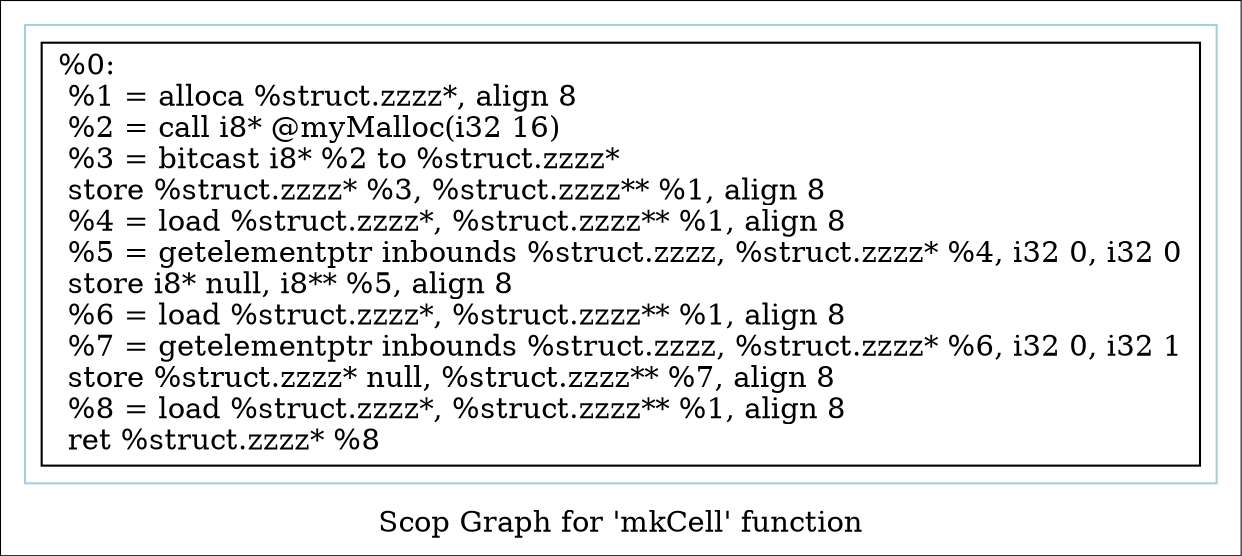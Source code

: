 digraph "Scop Graph for 'mkCell' function" {
	label="Scop Graph for 'mkCell' function";

	Node0x28602d0 [shape=record,label="{%0:\l  %1 = alloca %struct.zzzz*, align 8\l  %2 = call i8* @myMalloc(i32 16)\l  %3 = bitcast i8* %2 to %struct.zzzz*\l  store %struct.zzzz* %3, %struct.zzzz** %1, align 8\l  %4 = load %struct.zzzz*, %struct.zzzz** %1, align 8\l  %5 = getelementptr inbounds %struct.zzzz, %struct.zzzz* %4, i32 0, i32 0\l  store i8* null, i8** %5, align 8\l  %6 = load %struct.zzzz*, %struct.zzzz** %1, align 8\l  %7 = getelementptr inbounds %struct.zzzz, %struct.zzzz* %6, i32 0, i32 1\l  store %struct.zzzz* null, %struct.zzzz** %7, align 8\l  %8 = load %struct.zzzz*, %struct.zzzz** %1, align 8\l  ret %struct.zzzz* %8\l}"];
	colorscheme = "paired12"
        subgraph cluster_0x2941c60 {
          label = "";
          style = solid;
          color = 1
          Node0x28602d0;
        }
}
